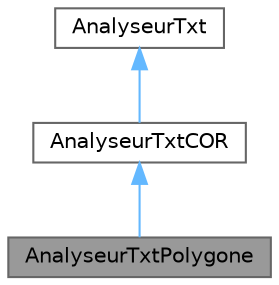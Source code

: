 digraph "AnalyseurTxtPolygone"
{
 // LATEX_PDF_SIZE
  bgcolor="transparent";
  edge [fontname=Helvetica,fontsize=10,labelfontname=Helvetica,labelfontsize=10];
  node [fontname=Helvetica,fontsize=10,shape=box,height=0.2,width=0.4];
  Node1 [id="Node000001",label="AnalyseurTxtPolygone",height=0.2,width=0.4,color="gray40", fillcolor="grey60", style="filled", fontcolor="black",tooltip=" "];
  Node2 -> Node1 [id="edge1_Node000001_Node000002",dir="back",color="steelblue1",style="solid",tooltip=" "];
  Node2 [id="Node000002",label="AnalyseurTxtCOR",height=0.2,width=0.4,color="gray40", fillcolor="white", style="filled",URL="$class_analyseur_txt_c_o_r.html",tooltip=" "];
  Node3 -> Node2 [id="edge2_Node000002_Node000003",dir="back",color="steelblue1",style="solid",tooltip=" "];
  Node3 [id="Node000003",label="AnalyseurTxt",height=0.2,width=0.4,color="gray40", fillcolor="white", style="filled",URL="$class_analyseur_txt.html",tooltip=" "];
}
